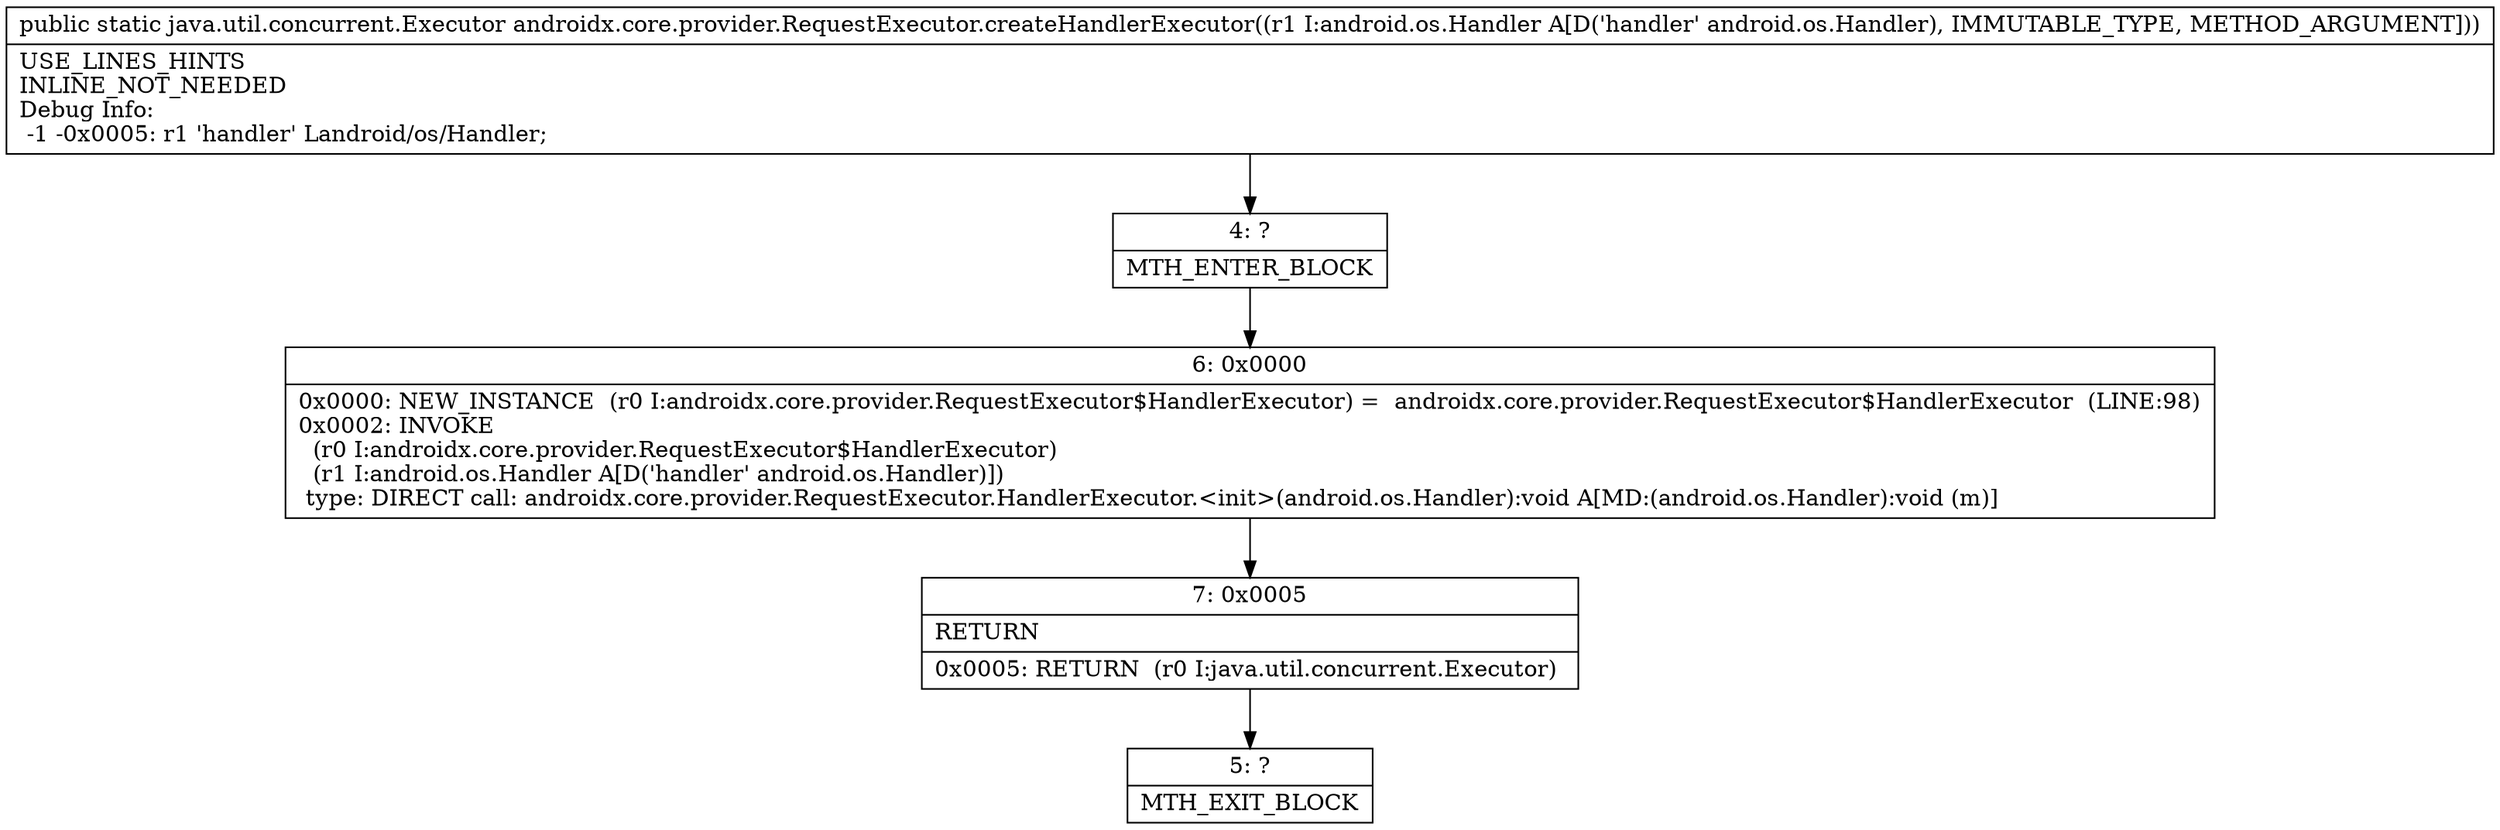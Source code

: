digraph "CFG forandroidx.core.provider.RequestExecutor.createHandlerExecutor(Landroid\/os\/Handler;)Ljava\/util\/concurrent\/Executor;" {
Node_4 [shape=record,label="{4\:\ ?|MTH_ENTER_BLOCK\l}"];
Node_6 [shape=record,label="{6\:\ 0x0000|0x0000: NEW_INSTANCE  (r0 I:androidx.core.provider.RequestExecutor$HandlerExecutor) =  androidx.core.provider.RequestExecutor$HandlerExecutor  (LINE:98)\l0x0002: INVOKE  \l  (r0 I:androidx.core.provider.RequestExecutor$HandlerExecutor)\l  (r1 I:android.os.Handler A[D('handler' android.os.Handler)])\l type: DIRECT call: androidx.core.provider.RequestExecutor.HandlerExecutor.\<init\>(android.os.Handler):void A[MD:(android.os.Handler):void (m)]\l}"];
Node_7 [shape=record,label="{7\:\ 0x0005|RETURN\l|0x0005: RETURN  (r0 I:java.util.concurrent.Executor) \l}"];
Node_5 [shape=record,label="{5\:\ ?|MTH_EXIT_BLOCK\l}"];
MethodNode[shape=record,label="{public static java.util.concurrent.Executor androidx.core.provider.RequestExecutor.createHandlerExecutor((r1 I:android.os.Handler A[D('handler' android.os.Handler), IMMUTABLE_TYPE, METHOD_ARGUMENT]))  | USE_LINES_HINTS\lINLINE_NOT_NEEDED\lDebug Info:\l  \-1 \-0x0005: r1 'handler' Landroid\/os\/Handler;\l}"];
MethodNode -> Node_4;Node_4 -> Node_6;
Node_6 -> Node_7;
Node_7 -> Node_5;
}

